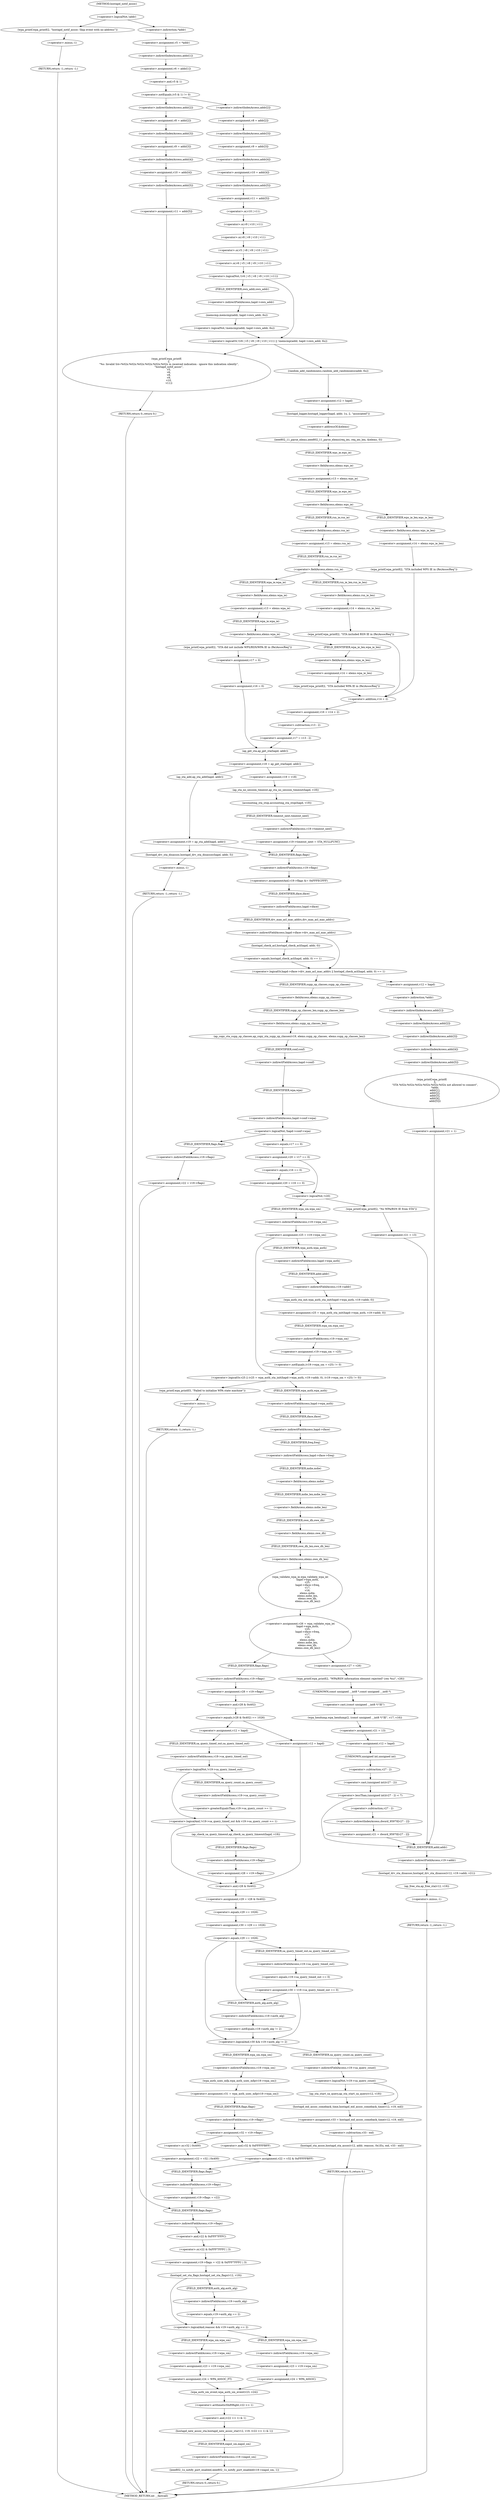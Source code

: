 digraph hostapd_notif_assoc {  
"1000167" [label = "(<operator>.logicalNot,!addr)" ]
"1000170" [label = "(wpa_printf,wpa_printf(2, \"hostapd_notif_assoc: Skip event with no address\"))" ]
"1000173" [label = "(RETURN,return -1;,return -1;)" ]
"1000174" [label = "(<operator>.minus,-1)" ]
"1000176" [label = "(<operator>.assignment,v5 = *addr)" ]
"1000178" [label = "(<operator>.indirection,*addr)" ]
"1000180" [label = "(<operator>.assignment,v6 = addr[1])" ]
"1000182" [label = "(<operator>.indirectIndexAccess,addr[1])" ]
"1000186" [label = "(<operator>.notEquals,(v5 & 1) != 0)" ]
"1000187" [label = "(<operator>.and,v5 & 1)" ]
"1000192" [label = "(<operator>.assignment,v8 = addr[2])" ]
"1000194" [label = "(<operator>.indirectIndexAccess,addr[2])" ]
"1000197" [label = "(<operator>.assignment,v9 = addr[3])" ]
"1000199" [label = "(<operator>.indirectIndexAccess,addr[3])" ]
"1000202" [label = "(<operator>.assignment,v10 = addr[4])" ]
"1000204" [label = "(<operator>.indirectIndexAccess,addr[4])" ]
"1000207" [label = "(<operator>.assignment,v11 = addr[5])" ]
"1000209" [label = "(<operator>.indirectIndexAccess,addr[5])" ]
"1000213" [label = "(wpa_printf,wpa_printf(\n      2,\n      \"%s: Invalid SA=%02x:%02x:%02x:%02x:%02x:%02x in received indication - ignore this indication silently\",\n      \"hostapd_notif_assoc\",\n      v5,\n      v6,\n      v8,\n      v9,\n      v10,\n      v11))" ]
"1000223" [label = "(RETURN,return 0;,return 0;)" ]
"1000225" [label = "(<operator>.assignment,v8 = addr[2])" ]
"1000227" [label = "(<operator>.indirectIndexAccess,addr[2])" ]
"1000230" [label = "(<operator>.assignment,v9 = addr[3])" ]
"1000232" [label = "(<operator>.indirectIndexAccess,addr[3])" ]
"1000235" [label = "(<operator>.assignment,v10 = addr[4])" ]
"1000237" [label = "(<operator>.indirectIndexAccess,addr[4])" ]
"1000240" [label = "(<operator>.assignment,v11 = addr[5])" ]
"1000242" [label = "(<operator>.indirectIndexAccess,addr[5])" ]
"1000246" [label = "(<operator>.logicalOr,!(v6 | v5 | v8 | v9 | v10 | v11) || !memcmp(addr, hapd->own_addr, 6u))" ]
"1000247" [label = "(<operator>.logicalNot,!(v6 | v5 | v8 | v9 | v10 | v11))" ]
"1000248" [label = "(<operator>.or,v6 | v5 | v8 | v9 | v10 | v11)" ]
"1000250" [label = "(<operator>.or,v5 | v8 | v9 | v10 | v11)" ]
"1000252" [label = "(<operator>.or,v8 | v9 | v10 | v11)" ]
"1000254" [label = "(<operator>.or,v9 | v10 | v11)" ]
"1000256" [label = "(<operator>.or,v10 | v11)" ]
"1000259" [label = "(<operator>.logicalNot,!memcmp(addr, hapd->own_addr, 6u))" ]
"1000260" [label = "(memcmp,memcmp(addr, hapd->own_addr, 6u))" ]
"1000262" [label = "(<operator>.indirectFieldAccess,hapd->own_addr)" ]
"1000264" [label = "(FIELD_IDENTIFIER,own_addr,own_addr)" ]
"1000267" [label = "(random_add_randomness,random_add_randomness(addr, 6u))" ]
"1000270" [label = "(<operator>.assignment,v12 = hapd)" ]
"1000273" [label = "(hostapd_logger,hostapd_logger(hapd, addr, 1u, 2, \"associated\"))" ]
"1000279" [label = "(ieee802_11_parse_elems,ieee802_11_parse_elems(req_ies, req_ies_len, &elems, 0))" ]
"1000282" [label = "(<operator>.addressOf,&elems)" ]
"1000285" [label = "(<operator>.assignment,v13 = elems.wps_ie)" ]
"1000287" [label = "(<operator>.fieldAccess,elems.wps_ie)" ]
"1000289" [label = "(FIELD_IDENTIFIER,wps_ie,wps_ie)" ]
"1000291" [label = "(<operator>.fieldAccess,elems.wps_ie)" ]
"1000293" [label = "(FIELD_IDENTIFIER,wps_ie,wps_ie)" ]
"1000295" [label = "(<operator>.assignment,v14 = elems.wps_ie_len)" ]
"1000297" [label = "(<operator>.fieldAccess,elems.wps_ie_len)" ]
"1000299" [label = "(FIELD_IDENTIFIER,wps_ie_len,wps_ie_len)" ]
"1000300" [label = "(wpa_printf,wpa_printf(2, \"STA included WPS IE in (Re)AssocReq\"))" ]
"1000304" [label = "(<operator>.assignment,v16 = v14 + 2)" ]
"1000306" [label = "(<operator>.addition,v14 + 2)" ]
"1000309" [label = "(<operator>.assignment,v17 = v13 - 2)" ]
"1000311" [label = "(<operator>.subtraction,v13 - 2)" ]
"1000315" [label = "(<operator>.assignment,v13 = elems.rsn_ie)" ]
"1000317" [label = "(<operator>.fieldAccess,elems.rsn_ie)" ]
"1000319" [label = "(FIELD_IDENTIFIER,rsn_ie,rsn_ie)" ]
"1000321" [label = "(<operator>.fieldAccess,elems.rsn_ie)" ]
"1000323" [label = "(FIELD_IDENTIFIER,rsn_ie,rsn_ie)" ]
"1000325" [label = "(<operator>.assignment,v14 = elems.rsn_ie_len)" ]
"1000327" [label = "(<operator>.fieldAccess,elems.rsn_ie_len)" ]
"1000329" [label = "(FIELD_IDENTIFIER,rsn_ie_len,rsn_ie_len)" ]
"1000330" [label = "(wpa_printf,wpa_printf(2, \"STA included RSN IE in (Re)AssocReq\"))" ]
"1000334" [label = "(<operator>.assignment,v13 = elems.wpa_ie)" ]
"1000336" [label = "(<operator>.fieldAccess,elems.wpa_ie)" ]
"1000338" [label = "(FIELD_IDENTIFIER,wpa_ie,wpa_ie)" ]
"1000340" [label = "(<operator>.fieldAccess,elems.wpa_ie)" ]
"1000342" [label = "(FIELD_IDENTIFIER,wpa_ie,wpa_ie)" ]
"1000344" [label = "(<operator>.assignment,v14 = elems.wpa_ie_len)" ]
"1000346" [label = "(<operator>.fieldAccess,elems.wpa_ie_len)" ]
"1000348" [label = "(FIELD_IDENTIFIER,wpa_ie_len,wpa_ie_len)" ]
"1000349" [label = "(wpa_printf,wpa_printf(2, \"STA included WPA IE in (Re)AssocReq\"))" ]
"1000353" [label = "(wpa_printf,wpa_printf(2, \"STA did not include WPS/RSN/WPA IE in (Re)AssocReq\"))" ]
"1000356" [label = "(<operator>.assignment,v17 = 0)" ]
"1000359" [label = "(<operator>.assignment,v16 = 0)" ]
"1000363" [label = "(<operator>.assignment,v18 = ap_get_sta(hapd, addr))" ]
"1000365" [label = "(ap_get_sta,ap_get_sta(hapd, addr))" ]
"1000371" [label = "(<operator>.assignment,v19 = v18)" ]
"1000374" [label = "(ap_sta_no_session_timeout,ap_sta_no_session_timeout(hapd, v18))" ]
"1000377" [label = "(accounting_sta_stop,accounting_sta_stop(hapd, v19))" ]
"1000380" [label = "(<operator>.assignment,v19->timeout_next = STA_NULLFUNC)" ]
"1000381" [label = "(<operator>.indirectFieldAccess,v19->timeout_next)" ]
"1000383" [label = "(FIELD_IDENTIFIER,timeout_next,timeout_next)" ]
"1000386" [label = "(<operators>.assignmentAnd,v19->flags &= 0xFFFECFFF)" ]
"1000387" [label = "(<operator>.indirectFieldAccess,v19->flags)" ]
"1000389" [label = "(FIELD_IDENTIFIER,flags,flags)" ]
"1000392" [label = "(<operator>.logicalOr,hapd->iface->drv_max_acl_mac_addrs || hostapd_check_acl(hapd, addr, 0) == 1)" ]
"1000393" [label = "(<operator>.indirectFieldAccess,hapd->iface->drv_max_acl_mac_addrs)" ]
"1000394" [label = "(<operator>.indirectFieldAccess,hapd->iface)" ]
"1000396" [label = "(FIELD_IDENTIFIER,iface,iface)" ]
"1000397" [label = "(FIELD_IDENTIFIER,drv_max_acl_mac_addrs,drv_max_acl_mac_addrs)" ]
"1000398" [label = "(<operator>.equals,hostapd_check_acl(hapd, addr, 0) == 1)" ]
"1000399" [label = "(hostapd_check_acl,hostapd_check_acl(hapd, addr, 0))" ]
"1000405" [label = "(ap_copy_sta_supp_op_classes,ap_copy_sta_supp_op_classes(v19, elems.supp_op_classes, elems.supp_op_classes_len))" ]
"1000407" [label = "(<operator>.fieldAccess,elems.supp_op_classes)" ]
"1000409" [label = "(FIELD_IDENTIFIER,supp_op_classes,supp_op_classes)" ]
"1000410" [label = "(<operator>.fieldAccess,elems.supp_op_classes_len)" ]
"1000412" [label = "(FIELD_IDENTIFIER,supp_op_classes_len,supp_op_classes_len)" ]
"1000414" [label = "(<operator>.logicalNot,!hapd->conf->wpa)" ]
"1000415" [label = "(<operator>.indirectFieldAccess,hapd->conf->wpa)" ]
"1000416" [label = "(<operator>.indirectFieldAccess,hapd->conf)" ]
"1000418" [label = "(FIELD_IDENTIFIER,conf,conf)" ]
"1000419" [label = "(FIELD_IDENTIFIER,wpa,wpa)" ]
"1000421" [label = "(<operator>.assignment,v22 = v19->flags)" ]
"1000423" [label = "(<operator>.indirectFieldAccess,v19->flags)" ]
"1000425" [label = "(FIELD_IDENTIFIER,flags,flags)" ]
"1000427" [label = "(<operator>.assignment,v20 = v17 == 0)" ]
"1000429" [label = "(<operator>.equals,v17 == 0)" ]
"1000434" [label = "(<operator>.assignment,v20 = v16 == 0)" ]
"1000436" [label = "(<operator>.equals,v16 == 0)" ]
"1000440" [label = "(<operator>.logicalNot,!v20)" ]
"1000443" [label = "(<operator>.assignment,v25 = v19->wpa_sm)" ]
"1000445" [label = "(<operator>.indirectFieldAccess,v19->wpa_sm)" ]
"1000447" [label = "(FIELD_IDENTIFIER,wpa_sm,wpa_sm)" ]
"1000449" [label = "(<operator>.logicalOr,v25 || (v25 = wpa_auth_sta_init(hapd->wpa_auth, v19->addr, 0), (v19->wpa_sm = v25) != 0))" ]
"1000452" [label = "(<operator>.assignment,v25 = wpa_auth_sta_init(hapd->wpa_auth, v19->addr, 0))" ]
"1000454" [label = "(wpa_auth_sta_init,wpa_auth_sta_init(hapd->wpa_auth, v19->addr, 0))" ]
"1000455" [label = "(<operator>.indirectFieldAccess,hapd->wpa_auth)" ]
"1000457" [label = "(FIELD_IDENTIFIER,wpa_auth,wpa_auth)" ]
"1000458" [label = "(<operator>.indirectFieldAccess,v19->addr)" ]
"1000460" [label = "(FIELD_IDENTIFIER,addr,addr)" ]
"1000462" [label = "(<operator>.notEquals,(v19->wpa_sm = v25) != 0)" ]
"1000463" [label = "(<operator>.assignment,v19->wpa_sm = v25)" ]
"1000464" [label = "(<operator>.indirectFieldAccess,v19->wpa_sm)" ]
"1000466" [label = "(FIELD_IDENTIFIER,wpa_sm,wpa_sm)" ]
"1000470" [label = "(<operator>.assignment,v26 = wpa_validate_wpa_ie(\n                  hapd->wpa_auth,\n                  v25,\n                  hapd->iface->freq,\n                  v17,\n                  v16,\n                  elems.mdie,\n                  elems.mdie_len,\n                  elems.owe_dh,\n                  elems.owe_dh_len))" ]
"1000472" [label = "(wpa_validate_wpa_ie,wpa_validate_wpa_ie(\n                  hapd->wpa_auth,\n                  v25,\n                  hapd->iface->freq,\n                  v17,\n                  v16,\n                  elems.mdie,\n                  elems.mdie_len,\n                  elems.owe_dh,\n                  elems.owe_dh_len))" ]
"1000473" [label = "(<operator>.indirectFieldAccess,hapd->wpa_auth)" ]
"1000475" [label = "(FIELD_IDENTIFIER,wpa_auth,wpa_auth)" ]
"1000477" [label = "(<operator>.indirectFieldAccess,hapd->iface->freq)" ]
"1000478" [label = "(<operator>.indirectFieldAccess,hapd->iface)" ]
"1000480" [label = "(FIELD_IDENTIFIER,iface,iface)" ]
"1000481" [label = "(FIELD_IDENTIFIER,freq,freq)" ]
"1000484" [label = "(<operator>.fieldAccess,elems.mdie)" ]
"1000486" [label = "(FIELD_IDENTIFIER,mdie,mdie)" ]
"1000487" [label = "(<operator>.fieldAccess,elems.mdie_len)" ]
"1000489" [label = "(FIELD_IDENTIFIER,mdie_len,mdie_len)" ]
"1000490" [label = "(<operator>.fieldAccess,elems.owe_dh)" ]
"1000492" [label = "(FIELD_IDENTIFIER,owe_dh,owe_dh)" ]
"1000493" [label = "(<operator>.fieldAccess,elems.owe_dh_len)" ]
"1000495" [label = "(FIELD_IDENTIFIER,owe_dh_len,owe_dh_len)" ]
"1000499" [label = "(<operator>.assignment,v27 = v26)" ]
"1000502" [label = "(wpa_printf,wpa_printf(2, \"WPA/RSN information element rejected? (res %u)\", v26))" ]
"1000506" [label = "(wpa_hexdump,wpa_hexdump(2, (const unsigned __int8 *)\"IE\", v17, v16))" ]
"1000508" [label = "(<operator>.cast,(const unsigned __int8 *)\"IE\")" ]
"1000509" [label = "(UNKNOWN,const unsigned __int8 *,const unsigned __int8 *)" ]
"1000513" [label = "(<operator>.assignment,v21 = 13)" ]
"1000516" [label = "(<operator>.assignment,v12 = hapd)" ]
"1000520" [label = "(<operator>.lessThan,(unsigned int)(v27 - 2) < 7)" ]
"1000521" [label = "(<operator>.cast,(unsigned int)(v27 - 2))" ]
"1000522" [label = "(UNKNOWN,unsigned int,unsigned int)" ]
"1000523" [label = "(<operator>.subtraction,v27 - 2)" ]
"1000527" [label = "(<operator>.assignment,v21 = dword_95970[v27 - 2])" ]
"1000529" [label = "(<operator>.indirectIndexAccess,dword_95970[v27 - 2])" ]
"1000531" [label = "(<operator>.subtraction,v27 - 2)" ]
"1000535" [label = "(<operator>.assignment,v28 = v19->flags)" ]
"1000537" [label = "(<operator>.indirectFieldAccess,v19->flags)" ]
"1000539" [label = "(FIELD_IDENTIFIER,flags,flags)" ]
"1000541" [label = "(<operator>.equals,(v28 & 0x402) == 1026)" ]
"1000542" [label = "(<operator>.and,v28 & 0x402)" ]
"1000547" [label = "(<operator>.assignment,v12 = hapd)" ]
"1000551" [label = "(<operator>.logicalAnd,!v19->sa_query_timed_out && v19->sa_query_count >= 1)" ]
"1000552" [label = "(<operator>.logicalNot,!v19->sa_query_timed_out)" ]
"1000553" [label = "(<operator>.indirectFieldAccess,v19->sa_query_timed_out)" ]
"1000555" [label = "(FIELD_IDENTIFIER,sa_query_timed_out,sa_query_timed_out)" ]
"1000556" [label = "(<operator>.greaterEqualsThan,v19->sa_query_count >= 1)" ]
"1000557" [label = "(<operator>.indirectFieldAccess,v19->sa_query_count)" ]
"1000559" [label = "(FIELD_IDENTIFIER,sa_query_count,sa_query_count)" ]
"1000562" [label = "(ap_check_sa_query_timeout,ap_check_sa_query_timeout(hapd, v19))" ]
"1000565" [label = "(<operator>.assignment,v28 = v19->flags)" ]
"1000567" [label = "(<operator>.indirectFieldAccess,v19->flags)" ]
"1000569" [label = "(FIELD_IDENTIFIER,flags,flags)" ]
"1000572" [label = "(<operator>.assignment,v12 = hapd)" ]
"1000575" [label = "(<operator>.assignment,v29 = v28 & 0x402)" ]
"1000577" [label = "(<operator>.and,v28 & 0x402)" ]
"1000580" [label = "(<operator>.assignment,v30 = v29 == 1026)" ]
"1000582" [label = "(<operator>.equals,v29 == 1026)" ]
"1000586" [label = "(<operator>.equals,v29 == 1026)" ]
"1000589" [label = "(<operator>.assignment,v30 = v19->sa_query_timed_out == 0)" ]
"1000591" [label = "(<operator>.equals,v19->sa_query_timed_out == 0)" ]
"1000592" [label = "(<operator>.indirectFieldAccess,v19->sa_query_timed_out)" ]
"1000594" [label = "(FIELD_IDENTIFIER,sa_query_timed_out,sa_query_timed_out)" ]
"1000597" [label = "(<operator>.logicalAnd,v30 && v19->auth_alg != 2)" ]
"1000599" [label = "(<operator>.notEquals,v19->auth_alg != 2)" ]
"1000600" [label = "(<operator>.indirectFieldAccess,v19->auth_alg)" ]
"1000602" [label = "(FIELD_IDENTIFIER,auth_alg,auth_alg)" ]
"1000606" [label = "(<operator>.logicalNot,!v19->sa_query_count)" ]
"1000607" [label = "(<operator>.indirectFieldAccess,v19->sa_query_count)" ]
"1000609" [label = "(FIELD_IDENTIFIER,sa_query_count,sa_query_count)" ]
"1000610" [label = "(ap_sta_start_sa_query,ap_sta_start_sa_query(v12, v19))" ]
"1000613" [label = "(<operator>.assignment,v33 = hostapd_eid_assoc_comeback_time(v12, v19, eid))" ]
"1000615" [label = "(hostapd_eid_assoc_comeback_time,hostapd_eid_assoc_comeback_time(v12, v19, eid))" ]
"1000619" [label = "(hostapd_sta_assoc,hostapd_sta_assoc(v12, addr, reassoc, 0x1Eu, eid, v33 - eid))" ]
"1000625" [label = "(<operator>.subtraction,v33 - eid)" ]
"1000628" [label = "(RETURN,return 0;,return 0;)" ]
"1000630" [label = "(<operator>.assignment,v31 = wpa_auth_uses_mfp(v19->wpa_sm))" ]
"1000632" [label = "(wpa_auth_uses_mfp,wpa_auth_uses_mfp(v19->wpa_sm))" ]
"1000633" [label = "(<operator>.indirectFieldAccess,v19->wpa_sm)" ]
"1000635" [label = "(FIELD_IDENTIFIER,wpa_sm,wpa_sm)" ]
"1000636" [label = "(<operator>.assignment,v32 = v19->flags)" ]
"1000638" [label = "(<operator>.indirectFieldAccess,v19->flags)" ]
"1000640" [label = "(FIELD_IDENTIFIER,flags,flags)" ]
"1000643" [label = "(<operator>.assignment,v22 = v32 | 0x400)" ]
"1000645" [label = "(<operator>.or,v32 | 0x400)" ]
"1000649" [label = "(<operator>.assignment,v22 = v32 & 0xFFFFFBFF)" ]
"1000651" [label = "(<operator>.and,v32 & 0xFFFFFBFF)" ]
"1000654" [label = "(<operator>.assignment,v19->flags = v22)" ]
"1000655" [label = "(<operator>.indirectFieldAccess,v19->flags)" ]
"1000657" [label = "(FIELD_IDENTIFIER,flags,flags)" ]
"1000660" [label = "(<operator>.assignment,v19->flags = v22 & 0xFFF7FFFC | 3)" ]
"1000661" [label = "(<operator>.indirectFieldAccess,v19->flags)" ]
"1000663" [label = "(FIELD_IDENTIFIER,flags,flags)" ]
"1000664" [label = "(<operator>.or,v22 & 0xFFF7FFFC | 3)" ]
"1000665" [label = "(<operator>.and,v22 & 0xFFF7FFFC)" ]
"1000669" [label = "(hostapd_set_sta_flags,hostapd_set_sta_flags(v12, v19))" ]
"1000673" [label = "(<operator>.logicalAnd,reassoc && v19->auth_alg == 2)" ]
"1000675" [label = "(<operator>.equals,v19->auth_alg == 2)" ]
"1000676" [label = "(<operator>.indirectFieldAccess,v19->auth_alg)" ]
"1000678" [label = "(FIELD_IDENTIFIER,auth_alg,auth_alg)" ]
"1000681" [label = "(<operator>.assignment,v23 = v19->wpa_sm)" ]
"1000683" [label = "(<operator>.indirectFieldAccess,v19->wpa_sm)" ]
"1000685" [label = "(FIELD_IDENTIFIER,wpa_sm,wpa_sm)" ]
"1000686" [label = "(<operator>.assignment,v24 = WPA_ASSOC_FT)" ]
"1000691" [label = "(<operator>.assignment,v23 = v19->wpa_sm)" ]
"1000693" [label = "(<operator>.indirectFieldAccess,v19->wpa_sm)" ]
"1000695" [label = "(FIELD_IDENTIFIER,wpa_sm,wpa_sm)" ]
"1000696" [label = "(<operator>.assignment,v24 = WPA_ASSOC)" ]
"1000699" [label = "(wpa_auth_sm_event,wpa_auth_sm_event(v23, v24))" ]
"1000702" [label = "(hostapd_new_assoc_sta,hostapd_new_assoc_sta(v12, v19, (v22 >> 1) & 1))" ]
"1000705" [label = "(<operator>.and,(v22 >> 1) & 1)" ]
"1000706" [label = "(<operator>.arithmeticShiftRight,v22 >> 1)" ]
"1000710" [label = "(ieee802_1x_notify_port_enabled,ieee802_1x_notify_port_enabled(v19->eapol_sm, 1))" ]
"1000711" [label = "(<operator>.indirectFieldAccess,v19->eapol_sm)" ]
"1000713" [label = "(FIELD_IDENTIFIER,eapol_sm,eapol_sm)" ]
"1000715" [label = "(RETURN,return 0;,return 0;)" ]
"1000717" [label = "(wpa_printf,wpa_printf(5, \"Failed to initialize WPA state machine\"))" ]
"1000720" [label = "(RETURN,return -1;,return -1;)" ]
"1000721" [label = "(<operator>.minus,-1)" ]
"1000723" [label = "(wpa_printf,wpa_printf(2, \"No WPA/RSN IE from STA\"))" ]
"1000726" [label = "(<operator>.assignment,v21 = 13)" ]
"1000731" [label = "(<operator>.assignment,v12 = hapd)" ]
"1000734" [label = "(wpa_printf,wpa_printf(\n        3,\n        \"STA %02x:%02x:%02x:%02x:%02x:%02x not allowed to connect\",\n        *addr,\n        addr[1],\n        addr[2],\n        addr[3],\n        addr[4],\n        addr[5]))" ]
"1000737" [label = "(<operator>.indirection,*addr)" ]
"1000739" [label = "(<operator>.indirectIndexAccess,addr[1])" ]
"1000742" [label = "(<operator>.indirectIndexAccess,addr[2])" ]
"1000745" [label = "(<operator>.indirectIndexAccess,addr[3])" ]
"1000748" [label = "(<operator>.indirectIndexAccess,addr[4])" ]
"1000751" [label = "(<operator>.indirectIndexAccess,addr[5])" ]
"1000754" [label = "(<operator>.assignment,v21 = 1)" ]
"1000758" [label = "(hostapd_drv_sta_disassoc,hostapd_drv_sta_disassoc(v12, v19->addr, v21))" ]
"1000760" [label = "(<operator>.indirectFieldAccess,v19->addr)" ]
"1000762" [label = "(FIELD_IDENTIFIER,addr,addr)" ]
"1000764" [label = "(ap_free_sta,ap_free_sta(v12, v19))" ]
"1000767" [label = "(RETURN,return -1;,return -1;)" ]
"1000768" [label = "(<operator>.minus,-1)" ]
"1000770" [label = "(<operator>.assignment,v19 = ap_sta_add(hapd, addr))" ]
"1000772" [label = "(ap_sta_add,ap_sta_add(hapd, addr))" ]
"1000778" [label = "(hostapd_drv_sta_disassoc,hostapd_drv_sta_disassoc(hapd, addr, 5))" ]
"1000782" [label = "(RETURN,return -1;,return -1;)" ]
"1000783" [label = "(<operator>.minus,-1)" ]
"1000130" [label = "(METHOD,hostapd_notif_assoc)" ]
"1000785" [label = "(METHOD_RETURN,int __fastcall)" ]
  "1000167" -> "1000170" 
  "1000167" -> "1000178" 
  "1000170" -> "1000174" 
  "1000173" -> "1000785" 
  "1000174" -> "1000173" 
  "1000176" -> "1000182" 
  "1000178" -> "1000176" 
  "1000180" -> "1000187" 
  "1000182" -> "1000180" 
  "1000186" -> "1000194" 
  "1000186" -> "1000227" 
  "1000187" -> "1000186" 
  "1000192" -> "1000199" 
  "1000194" -> "1000192" 
  "1000197" -> "1000204" 
  "1000199" -> "1000197" 
  "1000202" -> "1000209" 
  "1000204" -> "1000202" 
  "1000207" -> "1000213" 
  "1000209" -> "1000207" 
  "1000213" -> "1000223" 
  "1000223" -> "1000785" 
  "1000225" -> "1000232" 
  "1000227" -> "1000225" 
  "1000230" -> "1000237" 
  "1000232" -> "1000230" 
  "1000235" -> "1000242" 
  "1000237" -> "1000235" 
  "1000240" -> "1000256" 
  "1000242" -> "1000240" 
  "1000246" -> "1000213" 
  "1000246" -> "1000267" 
  "1000247" -> "1000246" 
  "1000247" -> "1000264" 
  "1000248" -> "1000247" 
  "1000250" -> "1000248" 
  "1000252" -> "1000250" 
  "1000254" -> "1000252" 
  "1000256" -> "1000254" 
  "1000259" -> "1000246" 
  "1000260" -> "1000259" 
  "1000262" -> "1000260" 
  "1000264" -> "1000262" 
  "1000267" -> "1000270" 
  "1000270" -> "1000273" 
  "1000273" -> "1000282" 
  "1000279" -> "1000289" 
  "1000282" -> "1000279" 
  "1000285" -> "1000293" 
  "1000287" -> "1000285" 
  "1000289" -> "1000287" 
  "1000291" -> "1000299" 
  "1000291" -> "1000319" 
  "1000293" -> "1000291" 
  "1000295" -> "1000300" 
  "1000297" -> "1000295" 
  "1000299" -> "1000297" 
  "1000300" -> "1000306" 
  "1000304" -> "1000311" 
  "1000306" -> "1000304" 
  "1000309" -> "1000365" 
  "1000311" -> "1000309" 
  "1000315" -> "1000323" 
  "1000317" -> "1000315" 
  "1000319" -> "1000317" 
  "1000321" -> "1000329" 
  "1000321" -> "1000338" 
  "1000323" -> "1000321" 
  "1000325" -> "1000330" 
  "1000327" -> "1000325" 
  "1000329" -> "1000327" 
  "1000330" -> "1000306" 
  "1000334" -> "1000342" 
  "1000336" -> "1000334" 
  "1000338" -> "1000336" 
  "1000340" -> "1000348" 
  "1000340" -> "1000353" 
  "1000342" -> "1000340" 
  "1000344" -> "1000349" 
  "1000346" -> "1000344" 
  "1000348" -> "1000346" 
  "1000349" -> "1000306" 
  "1000353" -> "1000356" 
  "1000356" -> "1000359" 
  "1000359" -> "1000365" 
  "1000363" -> "1000371" 
  "1000363" -> "1000772" 
  "1000365" -> "1000363" 
  "1000371" -> "1000374" 
  "1000374" -> "1000377" 
  "1000377" -> "1000383" 
  "1000380" -> "1000389" 
  "1000381" -> "1000380" 
  "1000383" -> "1000381" 
  "1000386" -> "1000396" 
  "1000387" -> "1000386" 
  "1000389" -> "1000387" 
  "1000392" -> "1000409" 
  "1000392" -> "1000731" 
  "1000393" -> "1000392" 
  "1000393" -> "1000399" 
  "1000394" -> "1000397" 
  "1000396" -> "1000394" 
  "1000397" -> "1000393" 
  "1000398" -> "1000392" 
  "1000399" -> "1000398" 
  "1000405" -> "1000418" 
  "1000407" -> "1000412" 
  "1000409" -> "1000407" 
  "1000410" -> "1000405" 
  "1000412" -> "1000410" 
  "1000414" -> "1000425" 
  "1000414" -> "1000429" 
  "1000415" -> "1000414" 
  "1000416" -> "1000419" 
  "1000418" -> "1000416" 
  "1000419" -> "1000415" 
  "1000421" -> "1000663" 
  "1000423" -> "1000421" 
  "1000425" -> "1000423" 
  "1000427" -> "1000436" 
  "1000427" -> "1000440" 
  "1000429" -> "1000427" 
  "1000434" -> "1000440" 
  "1000436" -> "1000434" 
  "1000440" -> "1000447" 
  "1000440" -> "1000723" 
  "1000443" -> "1000449" 
  "1000443" -> "1000457" 
  "1000445" -> "1000443" 
  "1000447" -> "1000445" 
  "1000449" -> "1000475" 
  "1000449" -> "1000717" 
  "1000452" -> "1000466" 
  "1000454" -> "1000452" 
  "1000455" -> "1000460" 
  "1000457" -> "1000455" 
  "1000458" -> "1000454" 
  "1000460" -> "1000458" 
  "1000462" -> "1000449" 
  "1000463" -> "1000462" 
  "1000464" -> "1000463" 
  "1000466" -> "1000464" 
  "1000470" -> "1000499" 
  "1000470" -> "1000539" 
  "1000472" -> "1000470" 
  "1000473" -> "1000480" 
  "1000475" -> "1000473" 
  "1000477" -> "1000486" 
  "1000478" -> "1000481" 
  "1000480" -> "1000478" 
  "1000481" -> "1000477" 
  "1000484" -> "1000489" 
  "1000486" -> "1000484" 
  "1000487" -> "1000492" 
  "1000489" -> "1000487" 
  "1000490" -> "1000495" 
  "1000492" -> "1000490" 
  "1000493" -> "1000472" 
  "1000495" -> "1000493" 
  "1000499" -> "1000502" 
  "1000502" -> "1000509" 
  "1000506" -> "1000513" 
  "1000508" -> "1000506" 
  "1000509" -> "1000508" 
  "1000513" -> "1000516" 
  "1000516" -> "1000522" 
  "1000520" -> "1000531" 
  "1000520" -> "1000762" 
  "1000521" -> "1000520" 
  "1000522" -> "1000523" 
  "1000523" -> "1000521" 
  "1000527" -> "1000762" 
  "1000529" -> "1000527" 
  "1000531" -> "1000529" 
  "1000535" -> "1000542" 
  "1000537" -> "1000535" 
  "1000539" -> "1000537" 
  "1000541" -> "1000547" 
  "1000541" -> "1000572" 
  "1000542" -> "1000541" 
  "1000547" -> "1000555" 
  "1000551" -> "1000562" 
  "1000551" -> "1000577" 
  "1000552" -> "1000551" 
  "1000552" -> "1000559" 
  "1000553" -> "1000552" 
  "1000555" -> "1000553" 
  "1000556" -> "1000551" 
  "1000557" -> "1000556" 
  "1000559" -> "1000557" 
  "1000562" -> "1000569" 
  "1000565" -> "1000577" 
  "1000567" -> "1000565" 
  "1000569" -> "1000567" 
  "1000572" -> "1000577" 
  "1000575" -> "1000582" 
  "1000577" -> "1000575" 
  "1000580" -> "1000586" 
  "1000582" -> "1000580" 
  "1000586" -> "1000594" 
  "1000586" -> "1000597" 
  "1000586" -> "1000602" 
  "1000589" -> "1000597" 
  "1000589" -> "1000602" 
  "1000591" -> "1000589" 
  "1000592" -> "1000591" 
  "1000594" -> "1000592" 
  "1000597" -> "1000609" 
  "1000597" -> "1000635" 
  "1000599" -> "1000597" 
  "1000600" -> "1000599" 
  "1000602" -> "1000600" 
  "1000606" -> "1000610" 
  "1000606" -> "1000615" 
  "1000607" -> "1000606" 
  "1000609" -> "1000607" 
  "1000610" -> "1000615" 
  "1000613" -> "1000625" 
  "1000615" -> "1000613" 
  "1000619" -> "1000628" 
  "1000625" -> "1000619" 
  "1000628" -> "1000785" 
  "1000630" -> "1000640" 
  "1000632" -> "1000630" 
  "1000633" -> "1000632" 
  "1000635" -> "1000633" 
  "1000636" -> "1000645" 
  "1000636" -> "1000651" 
  "1000638" -> "1000636" 
  "1000640" -> "1000638" 
  "1000643" -> "1000657" 
  "1000645" -> "1000643" 
  "1000649" -> "1000657" 
  "1000651" -> "1000649" 
  "1000654" -> "1000663" 
  "1000655" -> "1000654" 
  "1000657" -> "1000655" 
  "1000660" -> "1000669" 
  "1000661" -> "1000665" 
  "1000663" -> "1000661" 
  "1000664" -> "1000660" 
  "1000665" -> "1000664" 
  "1000669" -> "1000673" 
  "1000669" -> "1000678" 
  "1000673" -> "1000685" 
  "1000673" -> "1000695" 
  "1000675" -> "1000673" 
  "1000676" -> "1000675" 
  "1000678" -> "1000676" 
  "1000681" -> "1000686" 
  "1000683" -> "1000681" 
  "1000685" -> "1000683" 
  "1000686" -> "1000699" 
  "1000691" -> "1000696" 
  "1000693" -> "1000691" 
  "1000695" -> "1000693" 
  "1000696" -> "1000699" 
  "1000699" -> "1000706" 
  "1000702" -> "1000713" 
  "1000705" -> "1000702" 
  "1000706" -> "1000705" 
  "1000710" -> "1000715" 
  "1000711" -> "1000710" 
  "1000713" -> "1000711" 
  "1000715" -> "1000785" 
  "1000717" -> "1000721" 
  "1000720" -> "1000785" 
  "1000721" -> "1000720" 
  "1000723" -> "1000726" 
  "1000726" -> "1000762" 
  "1000731" -> "1000737" 
  "1000734" -> "1000754" 
  "1000737" -> "1000739" 
  "1000739" -> "1000742" 
  "1000742" -> "1000745" 
  "1000745" -> "1000748" 
  "1000748" -> "1000751" 
  "1000751" -> "1000734" 
  "1000754" -> "1000762" 
  "1000758" -> "1000764" 
  "1000760" -> "1000758" 
  "1000762" -> "1000760" 
  "1000764" -> "1000768" 
  "1000767" -> "1000785" 
  "1000768" -> "1000767" 
  "1000770" -> "1000389" 
  "1000770" -> "1000778" 
  "1000772" -> "1000770" 
  "1000778" -> "1000783" 
  "1000782" -> "1000785" 
  "1000783" -> "1000782" 
  "1000130" -> "1000167" 
}
